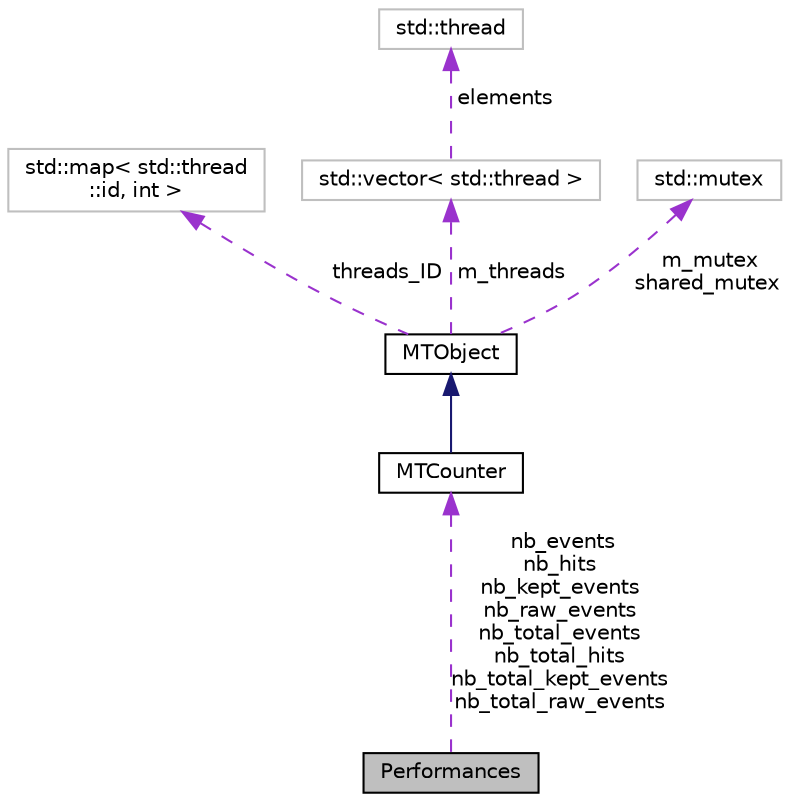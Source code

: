 digraph "Performances"
{
 // LATEX_PDF_SIZE
  edge [fontname="Helvetica",fontsize="10",labelfontname="Helvetica",labelfontsize="10"];
  node [fontname="Helvetica",fontsize="10",shape=record];
  Node1 [label="Performances",height=0.2,width=0.4,color="black", fillcolor="grey75", style="filled", fontcolor="black",tooltip=" "];
  Node2 -> Node1 [dir="back",color="darkorchid3",fontsize="10",style="dashed",label=" nb_events\nnb_hits\nnb_kept_events\nnb_raw_events\nnb_total_events\nnb_total_hits\nnb_total_kept_events\nnb_total_raw_events" ,fontname="Helvetica"];
  Node2 [label="MTCounter",height=0.2,width=0.4,color="black", fillcolor="white", style="filled",URL="$class_m_t_counter.html",tooltip=" "];
  Node3 -> Node2 [dir="back",color="midnightblue",fontsize="10",style="solid",fontname="Helvetica"];
  Node3 [label="MTObject",height=0.2,width=0.4,color="black", fillcolor="white", style="filled",URL="$class_m_t_object.html",tooltip=" "];
  Node4 -> Node3 [dir="back",color="darkorchid3",fontsize="10",style="dashed",label=" threads_ID" ,fontname="Helvetica"];
  Node4 [label="std::map\< std::thread\l::id, int \>",height=0.2,width=0.4,color="grey75", fillcolor="white", style="filled",tooltip=" "];
  Node5 -> Node3 [dir="back",color="darkorchid3",fontsize="10",style="dashed",label=" m_threads" ,fontname="Helvetica"];
  Node5 [label="std::vector\< std::thread \>",height=0.2,width=0.4,color="grey75", fillcolor="white", style="filled",tooltip=" "];
  Node6 -> Node5 [dir="back",color="darkorchid3",fontsize="10",style="dashed",label=" elements" ,fontname="Helvetica"];
  Node6 [label="std::thread",height=0.2,width=0.4,color="grey75", fillcolor="white", style="filled",tooltip=" "];
  Node7 -> Node3 [dir="back",color="darkorchid3",fontsize="10",style="dashed",label=" m_mutex\nshared_mutex" ,fontname="Helvetica"];
  Node7 [label="std::mutex",height=0.2,width=0.4,color="grey75", fillcolor="white", style="filled",tooltip=" "];
}
